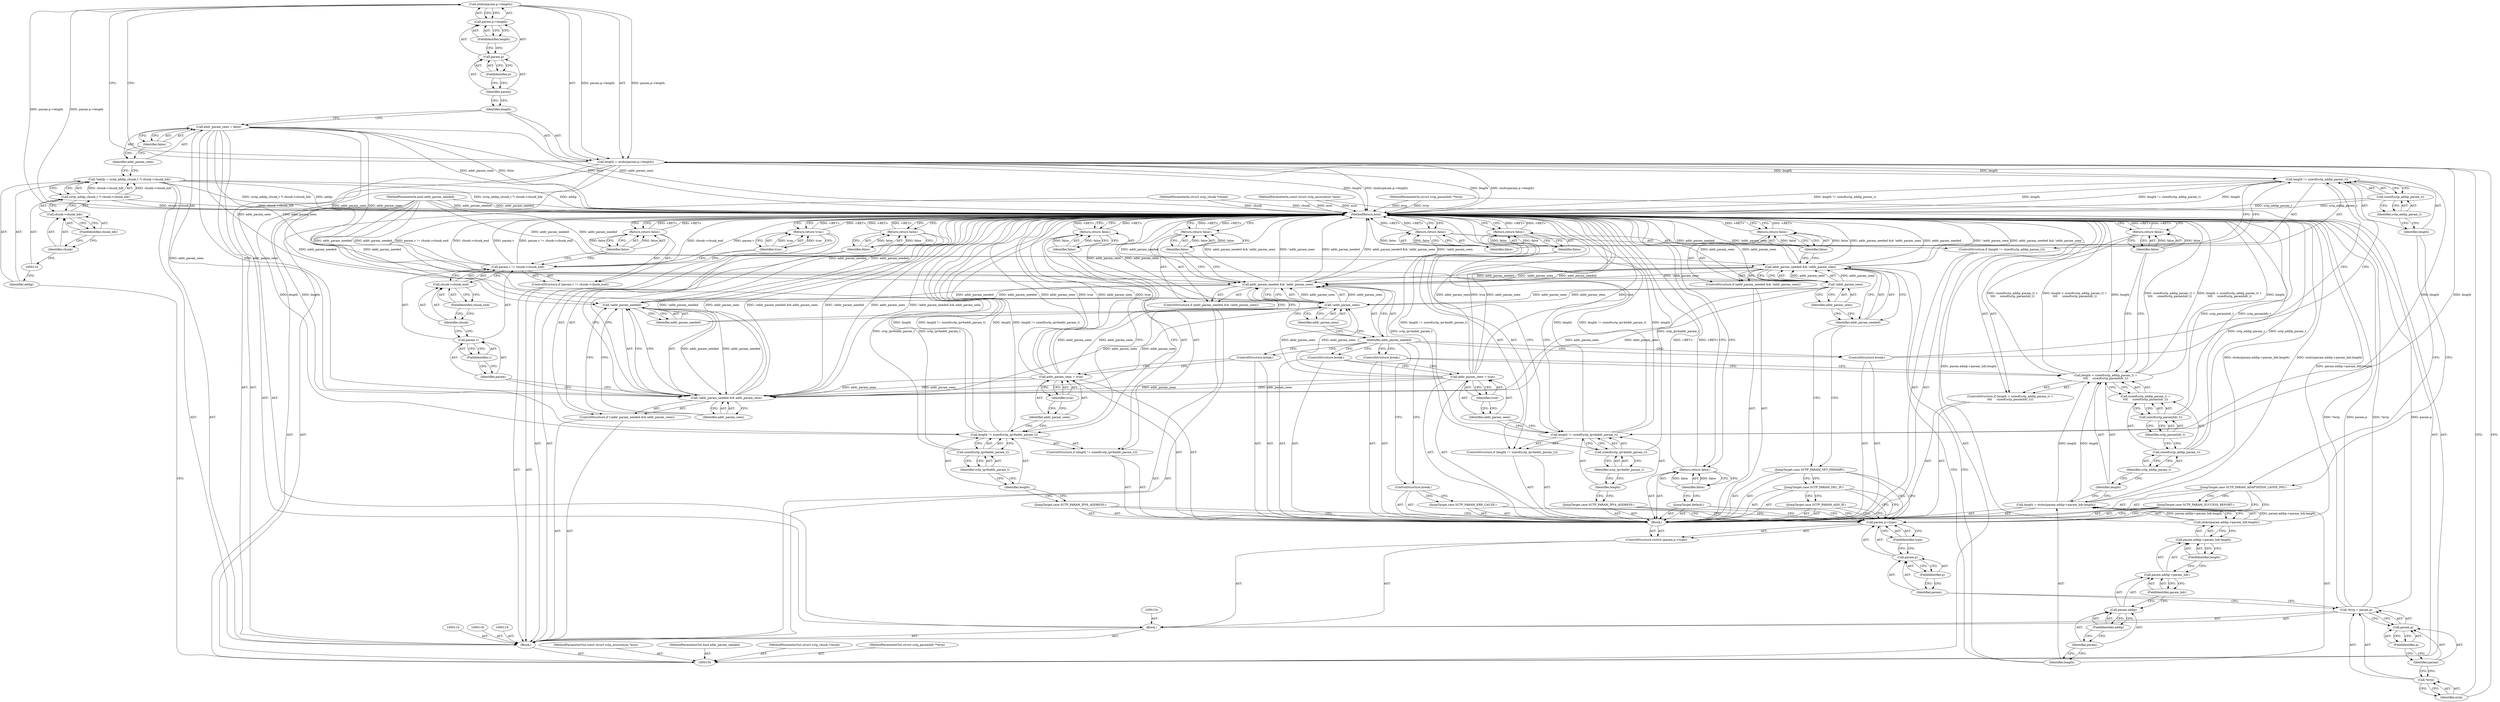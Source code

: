 digraph "0_linux_9de7922bc709eee2f609cd01d98aaedc4cf5ea74_0" {
"1000127" [label="(Call,ntohs(param.p->length))"];
"1000123" [label="(Block,)"];
"1000128" [label="(Call,param.p->length)"];
"1000129" [label="(Call,param.p)"];
"1000130" [label="(Identifier,param)"];
"1000131" [label="(FieldIdentifier,p)"];
"1000132" [label="(FieldIdentifier,length)"];
"1000125" [label="(Call,length = ntohs(param.p->length))"];
"1000126" [label="(Identifier,length)"];
"1000136" [label="(Call,param.p)"];
"1000137" [label="(Identifier,param)"];
"1000138" [label="(FieldIdentifier,p)"];
"1000133" [label="(Call,*errp = param.p)"];
"1000134" [label="(Call,*errp)"];
"1000135" [label="(Identifier,errp)"];
"1000140" [label="(Call,param.p->type)"];
"1000141" [label="(Call,param.p)"];
"1000142" [label="(Identifier,param)"];
"1000143" [label="(FieldIdentifier,p)"];
"1000144" [label="(FieldIdentifier,type)"];
"1000145" [label="(Block,)"];
"1000139" [label="(ControlStructure,switch (param.p->type))"];
"1000146" [label="(JumpTarget,case SCTP_PARAM_ERR_CAUSE:)"];
"1000147" [label="(ControlStructure,break;)"];
"1000148" [label="(JumpTarget,case SCTP_PARAM_IPV4_ADDRESS:)"];
"1000152" [label="(Call,sizeof(sctp_ipv4addr_param_t))"];
"1000153" [label="(Identifier,sctp_ipv4addr_param_t)"];
"1000149" [label="(ControlStructure,if (length != sizeof(sctp_ipv4addr_param_t)))"];
"1000150" [label="(Call,length != sizeof(sctp_ipv4addr_param_t))"];
"1000151" [label="(Identifier,length)"];
"1000155" [label="(Identifier,false)"];
"1000154" [label="(Return,return false;)"];
"1000158" [label="(Identifier,true)"];
"1000156" [label="(Call,addr_param_seen = true)"];
"1000157" [label="(Identifier,addr_param_seen)"];
"1000159" [label="(ControlStructure,break;)"];
"1000160" [label="(JumpTarget,case SCTP_PARAM_IPV6_ADDRESS:)"];
"1000164" [label="(Call,sizeof(sctp_ipv6addr_param_t))"];
"1000165" [label="(Identifier,sctp_ipv6addr_param_t)"];
"1000161" [label="(ControlStructure,if (length != sizeof(sctp_ipv6addr_param_t)))"];
"1000162" [label="(Call,length != sizeof(sctp_ipv6addr_param_t))"];
"1000163" [label="(Identifier,length)"];
"1000167" [label="(Identifier,false)"];
"1000166" [label="(Return,return false;)"];
"1000170" [label="(Identifier,true)"];
"1000168" [label="(Call,addr_param_seen = true)"];
"1000169" [label="(Identifier,addr_param_seen)"];
"1000171" [label="(ControlStructure,break;)"];
"1000172" [label="(JumpTarget,case SCTP_PARAM_ADD_IP:)"];
"1000173" [label="(JumpTarget,case SCTP_PARAM_DEL_IP:)"];
"1000242" [label="(MethodReturn,bool)"];
"1000105" [label="(MethodParameterIn,const struct sctp_association *asoc)"];
"1000309" [label="(MethodParameterOut,const struct sctp_association *asoc)"];
"1000174" [label="(JumpTarget,case SCTP_PARAM_SET_PRIMARY:)"];
"1000178" [label="(Call,!addr_param_seen)"];
"1000179" [label="(Identifier,addr_param_seen)"];
"1000175" [label="(ControlStructure,if (addr_param_needed && !addr_param_seen))"];
"1000176" [label="(Call,addr_param_needed && !addr_param_seen)"];
"1000177" [label="(Identifier,addr_param_needed)"];
"1000181" [label="(Identifier,false)"];
"1000180" [label="(Return,return false;)"];
"1000184" [label="(Call,ntohs(param.addip->param_hdr.length))"];
"1000185" [label="(Call,param.addip->param_hdr.length)"];
"1000186" [label="(Call,param.addip->param_hdr)"];
"1000187" [label="(Call,param.addip)"];
"1000188" [label="(Identifier,param)"];
"1000189" [label="(FieldIdentifier,addip)"];
"1000182" [label="(Call,length = ntohs(param.addip->param_hdr.length))"];
"1000183" [label="(Identifier,length)"];
"1000190" [label="(FieldIdentifier,param_hdr)"];
"1000191" [label="(FieldIdentifier,length)"];
"1000195" [label="(Call,sizeof(sctp_addip_param_t) +\n\t\t\t\t     sizeof(sctp_paramhdr_t))"];
"1000196" [label="(Call,sizeof(sctp_addip_param_t))"];
"1000197" [label="(Identifier,sctp_addip_param_t)"];
"1000192" [label="(ControlStructure,if (length < sizeof(sctp_addip_param_t) +\n\t\t\t\t     sizeof(sctp_paramhdr_t)))"];
"1000193" [label="(Call,length < sizeof(sctp_addip_param_t) +\n\t\t\t\t     sizeof(sctp_paramhdr_t))"];
"1000194" [label="(Identifier,length)"];
"1000199" [label="(Identifier,sctp_paramhdr_t)"];
"1000198" [label="(Call,sizeof(sctp_paramhdr_t))"];
"1000201" [label="(Identifier,false)"];
"1000200" [label="(Return,return false;)"];
"1000202" [label="(ControlStructure,break;)"];
"1000203" [label="(JumpTarget,case SCTP_PARAM_SUCCESS_REPORT:)"];
"1000107" [label="(MethodParameterIn,bool addr_param_needed)"];
"1000311" [label="(MethodParameterOut,bool addr_param_needed)"];
"1000106" [label="(MethodParameterIn,struct sctp_chunk *chunk)"];
"1000310" [label="(MethodParameterOut,struct sctp_chunk *chunk)"];
"1000204" [label="(JumpTarget,case SCTP_PARAM_ADAPTATION_LAYER_IND:)"];
"1000208" [label="(Call,sizeof(sctp_addip_param_t))"];
"1000209" [label="(Identifier,sctp_addip_param_t)"];
"1000205" [label="(ControlStructure,if (length != sizeof(sctp_addip_param_t)))"];
"1000206" [label="(Call,length != sizeof(sctp_addip_param_t))"];
"1000207" [label="(Identifier,length)"];
"1000211" [label="(Identifier,false)"];
"1000210" [label="(Return,return false;)"];
"1000212" [label="(ControlStructure,break;)"];
"1000213" [label="(JumpTarget,default:)"];
"1000215" [label="(Identifier,false)"];
"1000214" [label="(Return,return false;)"];
"1000108" [label="(MethodParameterIn,struct sctp_paramhdr **errp)"];
"1000312" [label="(MethodParameterOut,struct sctp_paramhdr **errp)"];
"1000216" [label="(ControlStructure,if (addr_param_needed && !addr_param_seen))"];
"1000219" [label="(Call,!addr_param_seen)"];
"1000220" [label="(Identifier,addr_param_seen)"];
"1000217" [label="(Call,addr_param_needed && !addr_param_seen)"];
"1000218" [label="(Identifier,addr_param_needed)"];
"1000221" [label="(Return,return false;)"];
"1000222" [label="(Identifier,false)"];
"1000223" [label="(ControlStructure,if (!addr_param_needed && addr_param_seen))"];
"1000227" [label="(Identifier,addr_param_seen)"];
"1000224" [label="(Call,!addr_param_needed && addr_param_seen)"];
"1000225" [label="(Call,!addr_param_needed)"];
"1000226" [label="(Identifier,addr_param_needed)"];
"1000228" [label="(Return,return false;)"];
"1000229" [label="(Identifier,false)"];
"1000230" [label="(ControlStructure,if (param.v != chunk->chunk_end))"];
"1000234" [label="(FieldIdentifier,v)"];
"1000235" [label="(Call,chunk->chunk_end)"];
"1000236" [label="(Identifier,chunk)"];
"1000237" [label="(FieldIdentifier,chunk_end)"];
"1000231" [label="(Call,param.v != chunk->chunk_end)"];
"1000232" [label="(Call,param.v)"];
"1000233" [label="(Identifier,param)"];
"1000238" [label="(Return,return false;)"];
"1000239" [label="(Identifier,false)"];
"1000240" [label="(Return,return true;)"];
"1000241" [label="(Identifier,true)"];
"1000109" [label="(Block,)"];
"1000111" [label="(Call,*addip = (sctp_addip_chunk_t *) chunk->chunk_hdr)"];
"1000112" [label="(Identifier,addip)"];
"1000113" [label="(Call,(sctp_addip_chunk_t *) chunk->chunk_hdr)"];
"1000115" [label="(Call,chunk->chunk_hdr)"];
"1000116" [label="(Identifier,chunk)"];
"1000117" [label="(FieldIdentifier,chunk_hdr)"];
"1000122" [label="(Identifier,false)"];
"1000120" [label="(Call,addr_param_seen = false)"];
"1000121" [label="(Identifier,addr_param_seen)"];
"1000127" -> "1000125"  [label="AST: "];
"1000127" -> "1000128"  [label="CFG: "];
"1000128" -> "1000127"  [label="AST: "];
"1000125" -> "1000127"  [label="CFG: "];
"1000127" -> "1000242"  [label="DDG: param.p->length"];
"1000127" -> "1000125"  [label="DDG: param.p->length"];
"1000123" -> "1000109"  [label="AST: "];
"1000124" -> "1000123"  [label="AST: "];
"1000125" -> "1000123"  [label="AST: "];
"1000133" -> "1000123"  [label="AST: "];
"1000139" -> "1000123"  [label="AST: "];
"1000128" -> "1000127"  [label="AST: "];
"1000128" -> "1000132"  [label="CFG: "];
"1000129" -> "1000128"  [label="AST: "];
"1000132" -> "1000128"  [label="AST: "];
"1000127" -> "1000128"  [label="CFG: "];
"1000129" -> "1000128"  [label="AST: "];
"1000129" -> "1000131"  [label="CFG: "];
"1000130" -> "1000129"  [label="AST: "];
"1000131" -> "1000129"  [label="AST: "];
"1000132" -> "1000129"  [label="CFG: "];
"1000130" -> "1000129"  [label="AST: "];
"1000130" -> "1000126"  [label="CFG: "];
"1000131" -> "1000130"  [label="CFG: "];
"1000131" -> "1000129"  [label="AST: "];
"1000131" -> "1000130"  [label="CFG: "];
"1000129" -> "1000131"  [label="CFG: "];
"1000132" -> "1000128"  [label="AST: "];
"1000132" -> "1000129"  [label="CFG: "];
"1000128" -> "1000132"  [label="CFG: "];
"1000125" -> "1000123"  [label="AST: "];
"1000125" -> "1000127"  [label="CFG: "];
"1000126" -> "1000125"  [label="AST: "];
"1000127" -> "1000125"  [label="AST: "];
"1000135" -> "1000125"  [label="CFG: "];
"1000125" -> "1000242"  [label="DDG: length"];
"1000125" -> "1000242"  [label="DDG: ntohs(param.p->length)"];
"1000127" -> "1000125"  [label="DDG: param.p->length"];
"1000125" -> "1000150"  [label="DDG: length"];
"1000125" -> "1000162"  [label="DDG: length"];
"1000125" -> "1000206"  [label="DDG: length"];
"1000126" -> "1000125"  [label="AST: "];
"1000126" -> "1000120"  [label="CFG: "];
"1000130" -> "1000126"  [label="CFG: "];
"1000136" -> "1000133"  [label="AST: "];
"1000136" -> "1000138"  [label="CFG: "];
"1000137" -> "1000136"  [label="AST: "];
"1000138" -> "1000136"  [label="AST: "];
"1000133" -> "1000136"  [label="CFG: "];
"1000137" -> "1000136"  [label="AST: "];
"1000137" -> "1000134"  [label="CFG: "];
"1000138" -> "1000137"  [label="CFG: "];
"1000138" -> "1000136"  [label="AST: "];
"1000138" -> "1000137"  [label="CFG: "];
"1000136" -> "1000138"  [label="CFG: "];
"1000133" -> "1000123"  [label="AST: "];
"1000133" -> "1000136"  [label="CFG: "];
"1000134" -> "1000133"  [label="AST: "];
"1000136" -> "1000133"  [label="AST: "];
"1000142" -> "1000133"  [label="CFG: "];
"1000133" -> "1000242"  [label="DDG: *errp"];
"1000133" -> "1000242"  [label="DDG: param.p"];
"1000134" -> "1000133"  [label="AST: "];
"1000134" -> "1000135"  [label="CFG: "];
"1000135" -> "1000134"  [label="AST: "];
"1000137" -> "1000134"  [label="CFG: "];
"1000135" -> "1000134"  [label="AST: "];
"1000135" -> "1000125"  [label="CFG: "];
"1000134" -> "1000135"  [label="CFG: "];
"1000140" -> "1000139"  [label="AST: "];
"1000140" -> "1000144"  [label="CFG: "];
"1000141" -> "1000140"  [label="AST: "];
"1000144" -> "1000140"  [label="AST: "];
"1000146" -> "1000140"  [label="CFG: "];
"1000148" -> "1000140"  [label="CFG: "];
"1000160" -> "1000140"  [label="CFG: "];
"1000172" -> "1000140"  [label="CFG: "];
"1000173" -> "1000140"  [label="CFG: "];
"1000174" -> "1000140"  [label="CFG: "];
"1000203" -> "1000140"  [label="CFG: "];
"1000204" -> "1000140"  [label="CFG: "];
"1000213" -> "1000140"  [label="CFG: "];
"1000141" -> "1000140"  [label="AST: "];
"1000141" -> "1000143"  [label="CFG: "];
"1000142" -> "1000141"  [label="AST: "];
"1000143" -> "1000141"  [label="AST: "];
"1000144" -> "1000141"  [label="CFG: "];
"1000142" -> "1000141"  [label="AST: "];
"1000142" -> "1000133"  [label="CFG: "];
"1000143" -> "1000142"  [label="CFG: "];
"1000143" -> "1000141"  [label="AST: "];
"1000143" -> "1000142"  [label="CFG: "];
"1000141" -> "1000143"  [label="CFG: "];
"1000144" -> "1000140"  [label="AST: "];
"1000144" -> "1000141"  [label="CFG: "];
"1000140" -> "1000144"  [label="CFG: "];
"1000145" -> "1000139"  [label="AST: "];
"1000146" -> "1000145"  [label="AST: "];
"1000147" -> "1000145"  [label="AST: "];
"1000148" -> "1000145"  [label="AST: "];
"1000149" -> "1000145"  [label="AST: "];
"1000156" -> "1000145"  [label="AST: "];
"1000159" -> "1000145"  [label="AST: "];
"1000160" -> "1000145"  [label="AST: "];
"1000161" -> "1000145"  [label="AST: "];
"1000168" -> "1000145"  [label="AST: "];
"1000171" -> "1000145"  [label="AST: "];
"1000172" -> "1000145"  [label="AST: "];
"1000173" -> "1000145"  [label="AST: "];
"1000174" -> "1000145"  [label="AST: "];
"1000175" -> "1000145"  [label="AST: "];
"1000182" -> "1000145"  [label="AST: "];
"1000192" -> "1000145"  [label="AST: "];
"1000202" -> "1000145"  [label="AST: "];
"1000203" -> "1000145"  [label="AST: "];
"1000204" -> "1000145"  [label="AST: "];
"1000205" -> "1000145"  [label="AST: "];
"1000212" -> "1000145"  [label="AST: "];
"1000213" -> "1000145"  [label="AST: "];
"1000214" -> "1000145"  [label="AST: "];
"1000139" -> "1000123"  [label="AST: "];
"1000140" -> "1000139"  [label="AST: "];
"1000145" -> "1000139"  [label="AST: "];
"1000146" -> "1000145"  [label="AST: "];
"1000146" -> "1000140"  [label="CFG: "];
"1000147" -> "1000146"  [label="CFG: "];
"1000147" -> "1000145"  [label="AST: "];
"1000147" -> "1000146"  [label="CFG: "];
"1000218" -> "1000147"  [label="CFG: "];
"1000148" -> "1000145"  [label="AST: "];
"1000148" -> "1000140"  [label="CFG: "];
"1000151" -> "1000148"  [label="CFG: "];
"1000152" -> "1000150"  [label="AST: "];
"1000152" -> "1000153"  [label="CFG: "];
"1000153" -> "1000152"  [label="AST: "];
"1000150" -> "1000152"  [label="CFG: "];
"1000152" -> "1000242"  [label="DDG: sctp_ipv4addr_param_t"];
"1000153" -> "1000152"  [label="AST: "];
"1000153" -> "1000151"  [label="CFG: "];
"1000152" -> "1000153"  [label="CFG: "];
"1000149" -> "1000145"  [label="AST: "];
"1000150" -> "1000149"  [label="AST: "];
"1000154" -> "1000149"  [label="AST: "];
"1000150" -> "1000149"  [label="AST: "];
"1000150" -> "1000152"  [label="CFG: "];
"1000151" -> "1000150"  [label="AST: "];
"1000152" -> "1000150"  [label="AST: "];
"1000155" -> "1000150"  [label="CFG: "];
"1000157" -> "1000150"  [label="CFG: "];
"1000150" -> "1000242"  [label="DDG: length"];
"1000150" -> "1000242"  [label="DDG: length != sizeof(sctp_ipv4addr_param_t)"];
"1000125" -> "1000150"  [label="DDG: length"];
"1000151" -> "1000150"  [label="AST: "];
"1000151" -> "1000148"  [label="CFG: "];
"1000153" -> "1000151"  [label="CFG: "];
"1000155" -> "1000154"  [label="AST: "];
"1000155" -> "1000150"  [label="CFG: "];
"1000154" -> "1000155"  [label="CFG: "];
"1000155" -> "1000154"  [label="DDG: false"];
"1000154" -> "1000149"  [label="AST: "];
"1000154" -> "1000155"  [label="CFG: "];
"1000155" -> "1000154"  [label="AST: "];
"1000242" -> "1000154"  [label="CFG: "];
"1000154" -> "1000242"  [label="DDG: <RET>"];
"1000155" -> "1000154"  [label="DDG: false"];
"1000158" -> "1000156"  [label="AST: "];
"1000158" -> "1000157"  [label="CFG: "];
"1000156" -> "1000158"  [label="CFG: "];
"1000156" -> "1000145"  [label="AST: "];
"1000156" -> "1000158"  [label="CFG: "];
"1000157" -> "1000156"  [label="AST: "];
"1000158" -> "1000156"  [label="AST: "];
"1000159" -> "1000156"  [label="CFG: "];
"1000156" -> "1000242"  [label="DDG: addr_param_seen"];
"1000156" -> "1000242"  [label="DDG: true"];
"1000156" -> "1000219"  [label="DDG: addr_param_seen"];
"1000156" -> "1000224"  [label="DDG: addr_param_seen"];
"1000157" -> "1000156"  [label="AST: "];
"1000157" -> "1000150"  [label="CFG: "];
"1000158" -> "1000157"  [label="CFG: "];
"1000159" -> "1000145"  [label="AST: "];
"1000159" -> "1000156"  [label="CFG: "];
"1000218" -> "1000159"  [label="CFG: "];
"1000160" -> "1000145"  [label="AST: "];
"1000160" -> "1000140"  [label="CFG: "];
"1000163" -> "1000160"  [label="CFG: "];
"1000164" -> "1000162"  [label="AST: "];
"1000164" -> "1000165"  [label="CFG: "];
"1000165" -> "1000164"  [label="AST: "];
"1000162" -> "1000164"  [label="CFG: "];
"1000164" -> "1000242"  [label="DDG: sctp_ipv6addr_param_t"];
"1000165" -> "1000164"  [label="AST: "];
"1000165" -> "1000163"  [label="CFG: "];
"1000164" -> "1000165"  [label="CFG: "];
"1000161" -> "1000145"  [label="AST: "];
"1000162" -> "1000161"  [label="AST: "];
"1000166" -> "1000161"  [label="AST: "];
"1000162" -> "1000161"  [label="AST: "];
"1000162" -> "1000164"  [label="CFG: "];
"1000163" -> "1000162"  [label="AST: "];
"1000164" -> "1000162"  [label="AST: "];
"1000167" -> "1000162"  [label="CFG: "];
"1000169" -> "1000162"  [label="CFG: "];
"1000162" -> "1000242"  [label="DDG: length"];
"1000162" -> "1000242"  [label="DDG: length != sizeof(sctp_ipv6addr_param_t)"];
"1000125" -> "1000162"  [label="DDG: length"];
"1000163" -> "1000162"  [label="AST: "];
"1000163" -> "1000160"  [label="CFG: "];
"1000165" -> "1000163"  [label="CFG: "];
"1000167" -> "1000166"  [label="AST: "];
"1000167" -> "1000162"  [label="CFG: "];
"1000166" -> "1000167"  [label="CFG: "];
"1000167" -> "1000166"  [label="DDG: false"];
"1000166" -> "1000161"  [label="AST: "];
"1000166" -> "1000167"  [label="CFG: "];
"1000167" -> "1000166"  [label="AST: "];
"1000242" -> "1000166"  [label="CFG: "];
"1000166" -> "1000242"  [label="DDG: <RET>"];
"1000167" -> "1000166"  [label="DDG: false"];
"1000170" -> "1000168"  [label="AST: "];
"1000170" -> "1000169"  [label="CFG: "];
"1000168" -> "1000170"  [label="CFG: "];
"1000168" -> "1000145"  [label="AST: "];
"1000168" -> "1000170"  [label="CFG: "];
"1000169" -> "1000168"  [label="AST: "];
"1000170" -> "1000168"  [label="AST: "];
"1000171" -> "1000168"  [label="CFG: "];
"1000168" -> "1000242"  [label="DDG: addr_param_seen"];
"1000168" -> "1000242"  [label="DDG: true"];
"1000168" -> "1000219"  [label="DDG: addr_param_seen"];
"1000168" -> "1000224"  [label="DDG: addr_param_seen"];
"1000169" -> "1000168"  [label="AST: "];
"1000169" -> "1000162"  [label="CFG: "];
"1000170" -> "1000169"  [label="CFG: "];
"1000171" -> "1000145"  [label="AST: "];
"1000171" -> "1000168"  [label="CFG: "];
"1000218" -> "1000171"  [label="CFG: "];
"1000172" -> "1000145"  [label="AST: "];
"1000172" -> "1000140"  [label="CFG: "];
"1000173" -> "1000172"  [label="CFG: "];
"1000173" -> "1000145"  [label="AST: "];
"1000173" -> "1000140"  [label="CFG: "];
"1000173" -> "1000172"  [label="CFG: "];
"1000174" -> "1000173"  [label="CFG: "];
"1000242" -> "1000104"  [label="AST: "];
"1000242" -> "1000154"  [label="CFG: "];
"1000242" -> "1000166"  [label="CFG: "];
"1000242" -> "1000180"  [label="CFG: "];
"1000242" -> "1000200"  [label="CFG: "];
"1000242" -> "1000210"  [label="CFG: "];
"1000242" -> "1000214"  [label="CFG: "];
"1000242" -> "1000221"  [label="CFG: "];
"1000242" -> "1000228"  [label="CFG: "];
"1000242" -> "1000238"  [label="CFG: "];
"1000242" -> "1000240"  [label="CFG: "];
"1000228" -> "1000242"  [label="DDG: <RET>"];
"1000238" -> "1000242"  [label="DDG: <RET>"];
"1000214" -> "1000242"  [label="DDG: <RET>"];
"1000166" -> "1000242"  [label="DDG: <RET>"];
"1000200" -> "1000242"  [label="DDG: <RET>"];
"1000240" -> "1000242"  [label="DDG: <RET>"];
"1000221" -> "1000242"  [label="DDG: <RET>"];
"1000210" -> "1000242"  [label="DDG: <RET>"];
"1000224" -> "1000242"  [label="DDG: !addr_param_needed"];
"1000224" -> "1000242"  [label="DDG: addr_param_seen"];
"1000224" -> "1000242"  [label="DDG: !addr_param_needed && addr_param_seen"];
"1000184" -> "1000242"  [label="DDG: param.addip->param_hdr.length"];
"1000156" -> "1000242"  [label="DDG: addr_param_seen"];
"1000156" -> "1000242"  [label="DDG: true"];
"1000178" -> "1000242"  [label="DDG: addr_param_seen"];
"1000217" -> "1000242"  [label="DDG: addr_param_needed && !addr_param_seen"];
"1000217" -> "1000242"  [label="DDG: !addr_param_seen"];
"1000217" -> "1000242"  [label="DDG: addr_param_needed"];
"1000206" -> "1000242"  [label="DDG: length != sizeof(sctp_addip_param_t)"];
"1000206" -> "1000242"  [label="DDG: length"];
"1000231" -> "1000242"  [label="DDG: param.v != chunk->chunk_end"];
"1000231" -> "1000242"  [label="DDG: chunk->chunk_end"];
"1000231" -> "1000242"  [label="DDG: param.v"];
"1000106" -> "1000242"  [label="DDG: chunk"];
"1000176" -> "1000242"  [label="DDG: !addr_param_seen"];
"1000176" -> "1000242"  [label="DDG: addr_param_needed && !addr_param_seen"];
"1000176" -> "1000242"  [label="DDG: addr_param_needed"];
"1000125" -> "1000242"  [label="DDG: length"];
"1000125" -> "1000242"  [label="DDG: ntohs(param.p->length)"];
"1000193" -> "1000242"  [label="DDG: length"];
"1000193" -> "1000242"  [label="DDG: sizeof(sctp_addip_param_t) +\n\t\t\t\t     sizeof(sctp_paramhdr_t)"];
"1000193" -> "1000242"  [label="DDG: length < sizeof(sctp_addip_param_t) +\n\t\t\t\t     sizeof(sctp_paramhdr_t)"];
"1000108" -> "1000242"  [label="DDG: errp"];
"1000208" -> "1000242"  [label="DDG: sctp_addip_param_t"];
"1000107" -> "1000242"  [label="DDG: addr_param_needed"];
"1000150" -> "1000242"  [label="DDG: length"];
"1000150" -> "1000242"  [label="DDG: length != sizeof(sctp_ipv4addr_param_t)"];
"1000168" -> "1000242"  [label="DDG: addr_param_seen"];
"1000168" -> "1000242"  [label="DDG: true"];
"1000105" -> "1000242"  [label="DDG: asoc"];
"1000225" -> "1000242"  [label="DDG: addr_param_needed"];
"1000182" -> "1000242"  [label="DDG: ntohs(param.addip->param_hdr.length)"];
"1000133" -> "1000242"  [label="DDG: *errp"];
"1000133" -> "1000242"  [label="DDG: param.p"];
"1000113" -> "1000242"  [label="DDG: chunk->chunk_hdr"];
"1000120" -> "1000242"  [label="DDG: addr_param_seen"];
"1000120" -> "1000242"  [label="DDG: false"];
"1000152" -> "1000242"  [label="DDG: sctp_ipv4addr_param_t"];
"1000111" -> "1000242"  [label="DDG: addip"];
"1000111" -> "1000242"  [label="DDG: (sctp_addip_chunk_t *) chunk->chunk_hdr"];
"1000196" -> "1000242"  [label="DDG: sctp_addip_param_t"];
"1000198" -> "1000242"  [label="DDG: sctp_paramhdr_t"];
"1000219" -> "1000242"  [label="DDG: addr_param_seen"];
"1000127" -> "1000242"  [label="DDG: param.p->length"];
"1000162" -> "1000242"  [label="DDG: length"];
"1000162" -> "1000242"  [label="DDG: length != sizeof(sctp_ipv6addr_param_t)"];
"1000164" -> "1000242"  [label="DDG: sctp_ipv6addr_param_t"];
"1000180" -> "1000242"  [label="DDG: <RET>"];
"1000154" -> "1000242"  [label="DDG: <RET>"];
"1000105" -> "1000104"  [label="AST: "];
"1000105" -> "1000242"  [label="DDG: asoc"];
"1000309" -> "1000104"  [label="AST: "];
"1000174" -> "1000145"  [label="AST: "];
"1000174" -> "1000140"  [label="CFG: "];
"1000174" -> "1000173"  [label="CFG: "];
"1000177" -> "1000174"  [label="CFG: "];
"1000178" -> "1000176"  [label="AST: "];
"1000178" -> "1000179"  [label="CFG: "];
"1000179" -> "1000178"  [label="AST: "];
"1000176" -> "1000178"  [label="CFG: "];
"1000178" -> "1000242"  [label="DDG: addr_param_seen"];
"1000178" -> "1000176"  [label="DDG: addr_param_seen"];
"1000120" -> "1000178"  [label="DDG: addr_param_seen"];
"1000178" -> "1000219"  [label="DDG: addr_param_seen"];
"1000178" -> "1000224"  [label="DDG: addr_param_seen"];
"1000179" -> "1000178"  [label="AST: "];
"1000179" -> "1000177"  [label="CFG: "];
"1000178" -> "1000179"  [label="CFG: "];
"1000175" -> "1000145"  [label="AST: "];
"1000176" -> "1000175"  [label="AST: "];
"1000180" -> "1000175"  [label="AST: "];
"1000176" -> "1000175"  [label="AST: "];
"1000176" -> "1000177"  [label="CFG: "];
"1000176" -> "1000178"  [label="CFG: "];
"1000177" -> "1000176"  [label="AST: "];
"1000178" -> "1000176"  [label="AST: "];
"1000181" -> "1000176"  [label="CFG: "];
"1000183" -> "1000176"  [label="CFG: "];
"1000176" -> "1000242"  [label="DDG: !addr_param_seen"];
"1000176" -> "1000242"  [label="DDG: addr_param_needed && !addr_param_seen"];
"1000176" -> "1000242"  [label="DDG: addr_param_needed"];
"1000107" -> "1000176"  [label="DDG: addr_param_needed"];
"1000178" -> "1000176"  [label="DDG: addr_param_seen"];
"1000176" -> "1000217"  [label="DDG: addr_param_needed"];
"1000176" -> "1000217"  [label="DDG: !addr_param_seen"];
"1000177" -> "1000176"  [label="AST: "];
"1000177" -> "1000174"  [label="CFG: "];
"1000179" -> "1000177"  [label="CFG: "];
"1000176" -> "1000177"  [label="CFG: "];
"1000181" -> "1000180"  [label="AST: "];
"1000181" -> "1000176"  [label="CFG: "];
"1000180" -> "1000181"  [label="CFG: "];
"1000181" -> "1000180"  [label="DDG: false"];
"1000180" -> "1000175"  [label="AST: "];
"1000180" -> "1000181"  [label="CFG: "];
"1000181" -> "1000180"  [label="AST: "];
"1000242" -> "1000180"  [label="CFG: "];
"1000180" -> "1000242"  [label="DDG: <RET>"];
"1000181" -> "1000180"  [label="DDG: false"];
"1000184" -> "1000182"  [label="AST: "];
"1000184" -> "1000185"  [label="CFG: "];
"1000185" -> "1000184"  [label="AST: "];
"1000182" -> "1000184"  [label="CFG: "];
"1000184" -> "1000242"  [label="DDG: param.addip->param_hdr.length"];
"1000184" -> "1000182"  [label="DDG: param.addip->param_hdr.length"];
"1000185" -> "1000184"  [label="AST: "];
"1000185" -> "1000191"  [label="CFG: "];
"1000186" -> "1000185"  [label="AST: "];
"1000191" -> "1000185"  [label="AST: "];
"1000184" -> "1000185"  [label="CFG: "];
"1000186" -> "1000185"  [label="AST: "];
"1000186" -> "1000190"  [label="CFG: "];
"1000187" -> "1000186"  [label="AST: "];
"1000190" -> "1000186"  [label="AST: "];
"1000191" -> "1000186"  [label="CFG: "];
"1000187" -> "1000186"  [label="AST: "];
"1000187" -> "1000189"  [label="CFG: "];
"1000188" -> "1000187"  [label="AST: "];
"1000189" -> "1000187"  [label="AST: "];
"1000190" -> "1000187"  [label="CFG: "];
"1000188" -> "1000187"  [label="AST: "];
"1000188" -> "1000183"  [label="CFG: "];
"1000189" -> "1000188"  [label="CFG: "];
"1000189" -> "1000187"  [label="AST: "];
"1000189" -> "1000188"  [label="CFG: "];
"1000187" -> "1000189"  [label="CFG: "];
"1000182" -> "1000145"  [label="AST: "];
"1000182" -> "1000184"  [label="CFG: "];
"1000183" -> "1000182"  [label="AST: "];
"1000184" -> "1000182"  [label="AST: "];
"1000194" -> "1000182"  [label="CFG: "];
"1000182" -> "1000242"  [label="DDG: ntohs(param.addip->param_hdr.length)"];
"1000184" -> "1000182"  [label="DDG: param.addip->param_hdr.length"];
"1000182" -> "1000193"  [label="DDG: length"];
"1000183" -> "1000182"  [label="AST: "];
"1000183" -> "1000176"  [label="CFG: "];
"1000188" -> "1000183"  [label="CFG: "];
"1000190" -> "1000186"  [label="AST: "];
"1000190" -> "1000187"  [label="CFG: "];
"1000186" -> "1000190"  [label="CFG: "];
"1000191" -> "1000185"  [label="AST: "];
"1000191" -> "1000186"  [label="CFG: "];
"1000185" -> "1000191"  [label="CFG: "];
"1000195" -> "1000193"  [label="AST: "];
"1000195" -> "1000198"  [label="CFG: "];
"1000196" -> "1000195"  [label="AST: "];
"1000198" -> "1000195"  [label="AST: "];
"1000193" -> "1000195"  [label="CFG: "];
"1000196" -> "1000195"  [label="AST: "];
"1000196" -> "1000197"  [label="CFG: "];
"1000197" -> "1000196"  [label="AST: "];
"1000199" -> "1000196"  [label="CFG: "];
"1000196" -> "1000242"  [label="DDG: sctp_addip_param_t"];
"1000197" -> "1000196"  [label="AST: "];
"1000197" -> "1000194"  [label="CFG: "];
"1000196" -> "1000197"  [label="CFG: "];
"1000192" -> "1000145"  [label="AST: "];
"1000193" -> "1000192"  [label="AST: "];
"1000200" -> "1000192"  [label="AST: "];
"1000193" -> "1000192"  [label="AST: "];
"1000193" -> "1000195"  [label="CFG: "];
"1000194" -> "1000193"  [label="AST: "];
"1000195" -> "1000193"  [label="AST: "];
"1000201" -> "1000193"  [label="CFG: "];
"1000202" -> "1000193"  [label="CFG: "];
"1000193" -> "1000242"  [label="DDG: length"];
"1000193" -> "1000242"  [label="DDG: sizeof(sctp_addip_param_t) +\n\t\t\t\t     sizeof(sctp_paramhdr_t)"];
"1000193" -> "1000242"  [label="DDG: length < sizeof(sctp_addip_param_t) +\n\t\t\t\t     sizeof(sctp_paramhdr_t)"];
"1000182" -> "1000193"  [label="DDG: length"];
"1000194" -> "1000193"  [label="AST: "];
"1000194" -> "1000182"  [label="CFG: "];
"1000197" -> "1000194"  [label="CFG: "];
"1000199" -> "1000198"  [label="AST: "];
"1000199" -> "1000196"  [label="CFG: "];
"1000198" -> "1000199"  [label="CFG: "];
"1000198" -> "1000195"  [label="AST: "];
"1000198" -> "1000199"  [label="CFG: "];
"1000199" -> "1000198"  [label="AST: "];
"1000195" -> "1000198"  [label="CFG: "];
"1000198" -> "1000242"  [label="DDG: sctp_paramhdr_t"];
"1000201" -> "1000200"  [label="AST: "];
"1000201" -> "1000193"  [label="CFG: "];
"1000200" -> "1000201"  [label="CFG: "];
"1000201" -> "1000200"  [label="DDG: false"];
"1000200" -> "1000192"  [label="AST: "];
"1000200" -> "1000201"  [label="CFG: "];
"1000201" -> "1000200"  [label="AST: "];
"1000242" -> "1000200"  [label="CFG: "];
"1000200" -> "1000242"  [label="DDG: <RET>"];
"1000201" -> "1000200"  [label="DDG: false"];
"1000202" -> "1000145"  [label="AST: "];
"1000202" -> "1000193"  [label="CFG: "];
"1000218" -> "1000202"  [label="CFG: "];
"1000203" -> "1000145"  [label="AST: "];
"1000203" -> "1000140"  [label="CFG: "];
"1000204" -> "1000203"  [label="CFG: "];
"1000107" -> "1000104"  [label="AST: "];
"1000107" -> "1000242"  [label="DDG: addr_param_needed"];
"1000107" -> "1000176"  [label="DDG: addr_param_needed"];
"1000107" -> "1000217"  [label="DDG: addr_param_needed"];
"1000107" -> "1000225"  [label="DDG: addr_param_needed"];
"1000311" -> "1000104"  [label="AST: "];
"1000106" -> "1000104"  [label="AST: "];
"1000106" -> "1000242"  [label="DDG: chunk"];
"1000310" -> "1000104"  [label="AST: "];
"1000204" -> "1000145"  [label="AST: "];
"1000204" -> "1000140"  [label="CFG: "];
"1000204" -> "1000203"  [label="CFG: "];
"1000207" -> "1000204"  [label="CFG: "];
"1000208" -> "1000206"  [label="AST: "];
"1000208" -> "1000209"  [label="CFG: "];
"1000209" -> "1000208"  [label="AST: "];
"1000206" -> "1000208"  [label="CFG: "];
"1000208" -> "1000242"  [label="DDG: sctp_addip_param_t"];
"1000209" -> "1000208"  [label="AST: "];
"1000209" -> "1000207"  [label="CFG: "];
"1000208" -> "1000209"  [label="CFG: "];
"1000205" -> "1000145"  [label="AST: "];
"1000206" -> "1000205"  [label="AST: "];
"1000210" -> "1000205"  [label="AST: "];
"1000206" -> "1000205"  [label="AST: "];
"1000206" -> "1000208"  [label="CFG: "];
"1000207" -> "1000206"  [label="AST: "];
"1000208" -> "1000206"  [label="AST: "];
"1000211" -> "1000206"  [label="CFG: "];
"1000212" -> "1000206"  [label="CFG: "];
"1000206" -> "1000242"  [label="DDG: length != sizeof(sctp_addip_param_t)"];
"1000206" -> "1000242"  [label="DDG: length"];
"1000125" -> "1000206"  [label="DDG: length"];
"1000207" -> "1000206"  [label="AST: "];
"1000207" -> "1000204"  [label="CFG: "];
"1000209" -> "1000207"  [label="CFG: "];
"1000211" -> "1000210"  [label="AST: "];
"1000211" -> "1000206"  [label="CFG: "];
"1000210" -> "1000211"  [label="CFG: "];
"1000211" -> "1000210"  [label="DDG: false"];
"1000210" -> "1000205"  [label="AST: "];
"1000210" -> "1000211"  [label="CFG: "];
"1000211" -> "1000210"  [label="AST: "];
"1000242" -> "1000210"  [label="CFG: "];
"1000210" -> "1000242"  [label="DDG: <RET>"];
"1000211" -> "1000210"  [label="DDG: false"];
"1000212" -> "1000145"  [label="AST: "];
"1000212" -> "1000206"  [label="CFG: "];
"1000218" -> "1000212"  [label="CFG: "];
"1000213" -> "1000145"  [label="AST: "];
"1000213" -> "1000140"  [label="CFG: "];
"1000215" -> "1000213"  [label="CFG: "];
"1000215" -> "1000214"  [label="AST: "];
"1000215" -> "1000213"  [label="CFG: "];
"1000214" -> "1000215"  [label="CFG: "];
"1000215" -> "1000214"  [label="DDG: false"];
"1000214" -> "1000145"  [label="AST: "];
"1000214" -> "1000215"  [label="CFG: "];
"1000215" -> "1000214"  [label="AST: "];
"1000242" -> "1000214"  [label="CFG: "];
"1000214" -> "1000242"  [label="DDG: <RET>"];
"1000215" -> "1000214"  [label="DDG: false"];
"1000108" -> "1000104"  [label="AST: "];
"1000108" -> "1000242"  [label="DDG: errp"];
"1000312" -> "1000104"  [label="AST: "];
"1000216" -> "1000109"  [label="AST: "];
"1000217" -> "1000216"  [label="AST: "];
"1000221" -> "1000216"  [label="AST: "];
"1000219" -> "1000217"  [label="AST: "];
"1000219" -> "1000220"  [label="CFG: "];
"1000220" -> "1000219"  [label="AST: "];
"1000217" -> "1000219"  [label="CFG: "];
"1000219" -> "1000242"  [label="DDG: addr_param_seen"];
"1000219" -> "1000217"  [label="DDG: addr_param_seen"];
"1000168" -> "1000219"  [label="DDG: addr_param_seen"];
"1000156" -> "1000219"  [label="DDG: addr_param_seen"];
"1000178" -> "1000219"  [label="DDG: addr_param_seen"];
"1000120" -> "1000219"  [label="DDG: addr_param_seen"];
"1000219" -> "1000224"  [label="DDG: addr_param_seen"];
"1000220" -> "1000219"  [label="AST: "];
"1000220" -> "1000218"  [label="CFG: "];
"1000219" -> "1000220"  [label="CFG: "];
"1000217" -> "1000216"  [label="AST: "];
"1000217" -> "1000218"  [label="CFG: "];
"1000217" -> "1000219"  [label="CFG: "];
"1000218" -> "1000217"  [label="AST: "];
"1000219" -> "1000217"  [label="AST: "];
"1000222" -> "1000217"  [label="CFG: "];
"1000226" -> "1000217"  [label="CFG: "];
"1000217" -> "1000242"  [label="DDG: addr_param_needed && !addr_param_seen"];
"1000217" -> "1000242"  [label="DDG: !addr_param_seen"];
"1000217" -> "1000242"  [label="DDG: addr_param_needed"];
"1000176" -> "1000217"  [label="DDG: addr_param_needed"];
"1000176" -> "1000217"  [label="DDG: !addr_param_seen"];
"1000107" -> "1000217"  [label="DDG: addr_param_needed"];
"1000219" -> "1000217"  [label="DDG: addr_param_seen"];
"1000217" -> "1000225"  [label="DDG: addr_param_needed"];
"1000218" -> "1000217"  [label="AST: "];
"1000218" -> "1000147"  [label="CFG: "];
"1000218" -> "1000159"  [label="CFG: "];
"1000218" -> "1000171"  [label="CFG: "];
"1000218" -> "1000202"  [label="CFG: "];
"1000218" -> "1000212"  [label="CFG: "];
"1000220" -> "1000218"  [label="CFG: "];
"1000217" -> "1000218"  [label="CFG: "];
"1000221" -> "1000216"  [label="AST: "];
"1000221" -> "1000222"  [label="CFG: "];
"1000222" -> "1000221"  [label="AST: "];
"1000242" -> "1000221"  [label="CFG: "];
"1000221" -> "1000242"  [label="DDG: <RET>"];
"1000222" -> "1000221"  [label="DDG: false"];
"1000222" -> "1000221"  [label="AST: "];
"1000222" -> "1000217"  [label="CFG: "];
"1000221" -> "1000222"  [label="CFG: "];
"1000222" -> "1000221"  [label="DDG: false"];
"1000223" -> "1000109"  [label="AST: "];
"1000224" -> "1000223"  [label="AST: "];
"1000228" -> "1000223"  [label="AST: "];
"1000227" -> "1000224"  [label="AST: "];
"1000227" -> "1000225"  [label="CFG: "];
"1000224" -> "1000227"  [label="CFG: "];
"1000224" -> "1000223"  [label="AST: "];
"1000224" -> "1000225"  [label="CFG: "];
"1000224" -> "1000227"  [label="CFG: "];
"1000225" -> "1000224"  [label="AST: "];
"1000227" -> "1000224"  [label="AST: "];
"1000229" -> "1000224"  [label="CFG: "];
"1000233" -> "1000224"  [label="CFG: "];
"1000224" -> "1000242"  [label="DDG: !addr_param_needed"];
"1000224" -> "1000242"  [label="DDG: addr_param_seen"];
"1000224" -> "1000242"  [label="DDG: !addr_param_needed && addr_param_seen"];
"1000225" -> "1000224"  [label="DDG: addr_param_needed"];
"1000168" -> "1000224"  [label="DDG: addr_param_seen"];
"1000156" -> "1000224"  [label="DDG: addr_param_seen"];
"1000178" -> "1000224"  [label="DDG: addr_param_seen"];
"1000120" -> "1000224"  [label="DDG: addr_param_seen"];
"1000219" -> "1000224"  [label="DDG: addr_param_seen"];
"1000225" -> "1000224"  [label="AST: "];
"1000225" -> "1000226"  [label="CFG: "];
"1000226" -> "1000225"  [label="AST: "];
"1000227" -> "1000225"  [label="CFG: "];
"1000224" -> "1000225"  [label="CFG: "];
"1000225" -> "1000242"  [label="DDG: addr_param_needed"];
"1000225" -> "1000224"  [label="DDG: addr_param_needed"];
"1000217" -> "1000225"  [label="DDG: addr_param_needed"];
"1000107" -> "1000225"  [label="DDG: addr_param_needed"];
"1000226" -> "1000225"  [label="AST: "];
"1000226" -> "1000217"  [label="CFG: "];
"1000225" -> "1000226"  [label="CFG: "];
"1000228" -> "1000223"  [label="AST: "];
"1000228" -> "1000229"  [label="CFG: "];
"1000229" -> "1000228"  [label="AST: "];
"1000242" -> "1000228"  [label="CFG: "];
"1000228" -> "1000242"  [label="DDG: <RET>"];
"1000229" -> "1000228"  [label="DDG: false"];
"1000229" -> "1000228"  [label="AST: "];
"1000229" -> "1000224"  [label="CFG: "];
"1000228" -> "1000229"  [label="CFG: "];
"1000229" -> "1000228"  [label="DDG: false"];
"1000230" -> "1000109"  [label="AST: "];
"1000231" -> "1000230"  [label="AST: "];
"1000238" -> "1000230"  [label="AST: "];
"1000234" -> "1000232"  [label="AST: "];
"1000234" -> "1000233"  [label="CFG: "];
"1000232" -> "1000234"  [label="CFG: "];
"1000235" -> "1000231"  [label="AST: "];
"1000235" -> "1000237"  [label="CFG: "];
"1000236" -> "1000235"  [label="AST: "];
"1000237" -> "1000235"  [label="AST: "];
"1000231" -> "1000235"  [label="CFG: "];
"1000236" -> "1000235"  [label="AST: "];
"1000236" -> "1000232"  [label="CFG: "];
"1000237" -> "1000236"  [label="CFG: "];
"1000237" -> "1000235"  [label="AST: "];
"1000237" -> "1000236"  [label="CFG: "];
"1000235" -> "1000237"  [label="CFG: "];
"1000231" -> "1000230"  [label="AST: "];
"1000231" -> "1000235"  [label="CFG: "];
"1000232" -> "1000231"  [label="AST: "];
"1000235" -> "1000231"  [label="AST: "];
"1000239" -> "1000231"  [label="CFG: "];
"1000241" -> "1000231"  [label="CFG: "];
"1000231" -> "1000242"  [label="DDG: param.v != chunk->chunk_end"];
"1000231" -> "1000242"  [label="DDG: chunk->chunk_end"];
"1000231" -> "1000242"  [label="DDG: param.v"];
"1000232" -> "1000231"  [label="AST: "];
"1000232" -> "1000234"  [label="CFG: "];
"1000233" -> "1000232"  [label="AST: "];
"1000234" -> "1000232"  [label="AST: "];
"1000236" -> "1000232"  [label="CFG: "];
"1000233" -> "1000232"  [label="AST: "];
"1000233" -> "1000224"  [label="CFG: "];
"1000234" -> "1000233"  [label="CFG: "];
"1000238" -> "1000230"  [label="AST: "];
"1000238" -> "1000239"  [label="CFG: "];
"1000239" -> "1000238"  [label="AST: "];
"1000242" -> "1000238"  [label="CFG: "];
"1000238" -> "1000242"  [label="DDG: <RET>"];
"1000239" -> "1000238"  [label="DDG: false"];
"1000239" -> "1000238"  [label="AST: "];
"1000239" -> "1000231"  [label="CFG: "];
"1000238" -> "1000239"  [label="CFG: "];
"1000239" -> "1000238"  [label="DDG: false"];
"1000240" -> "1000109"  [label="AST: "];
"1000240" -> "1000241"  [label="CFG: "];
"1000241" -> "1000240"  [label="AST: "];
"1000242" -> "1000240"  [label="CFG: "];
"1000240" -> "1000242"  [label="DDG: <RET>"];
"1000241" -> "1000240"  [label="DDG: true"];
"1000241" -> "1000240"  [label="AST: "];
"1000241" -> "1000231"  [label="CFG: "];
"1000240" -> "1000241"  [label="CFG: "];
"1000241" -> "1000240"  [label="DDG: true"];
"1000109" -> "1000104"  [label="AST: "];
"1000110" -> "1000109"  [label="AST: "];
"1000111" -> "1000109"  [label="AST: "];
"1000118" -> "1000109"  [label="AST: "];
"1000119" -> "1000109"  [label="AST: "];
"1000120" -> "1000109"  [label="AST: "];
"1000123" -> "1000109"  [label="AST: "];
"1000216" -> "1000109"  [label="AST: "];
"1000223" -> "1000109"  [label="AST: "];
"1000230" -> "1000109"  [label="AST: "];
"1000240" -> "1000109"  [label="AST: "];
"1000111" -> "1000109"  [label="AST: "];
"1000111" -> "1000113"  [label="CFG: "];
"1000112" -> "1000111"  [label="AST: "];
"1000113" -> "1000111"  [label="AST: "];
"1000121" -> "1000111"  [label="CFG: "];
"1000111" -> "1000242"  [label="DDG: addip"];
"1000111" -> "1000242"  [label="DDG: (sctp_addip_chunk_t *) chunk->chunk_hdr"];
"1000113" -> "1000111"  [label="DDG: chunk->chunk_hdr"];
"1000112" -> "1000111"  [label="AST: "];
"1000112" -> "1000104"  [label="CFG: "];
"1000114" -> "1000112"  [label="CFG: "];
"1000113" -> "1000111"  [label="AST: "];
"1000113" -> "1000115"  [label="CFG: "];
"1000114" -> "1000113"  [label="AST: "];
"1000115" -> "1000113"  [label="AST: "];
"1000111" -> "1000113"  [label="CFG: "];
"1000113" -> "1000242"  [label="DDG: chunk->chunk_hdr"];
"1000113" -> "1000111"  [label="DDG: chunk->chunk_hdr"];
"1000115" -> "1000113"  [label="AST: "];
"1000115" -> "1000117"  [label="CFG: "];
"1000116" -> "1000115"  [label="AST: "];
"1000117" -> "1000115"  [label="AST: "];
"1000113" -> "1000115"  [label="CFG: "];
"1000116" -> "1000115"  [label="AST: "];
"1000116" -> "1000114"  [label="CFG: "];
"1000117" -> "1000116"  [label="CFG: "];
"1000117" -> "1000115"  [label="AST: "];
"1000117" -> "1000116"  [label="CFG: "];
"1000115" -> "1000117"  [label="CFG: "];
"1000122" -> "1000120"  [label="AST: "];
"1000122" -> "1000121"  [label="CFG: "];
"1000120" -> "1000122"  [label="CFG: "];
"1000120" -> "1000109"  [label="AST: "];
"1000120" -> "1000122"  [label="CFG: "];
"1000121" -> "1000120"  [label="AST: "];
"1000122" -> "1000120"  [label="AST: "];
"1000126" -> "1000120"  [label="CFG: "];
"1000120" -> "1000242"  [label="DDG: addr_param_seen"];
"1000120" -> "1000242"  [label="DDG: false"];
"1000120" -> "1000178"  [label="DDG: addr_param_seen"];
"1000120" -> "1000219"  [label="DDG: addr_param_seen"];
"1000120" -> "1000224"  [label="DDG: addr_param_seen"];
"1000121" -> "1000120"  [label="AST: "];
"1000121" -> "1000111"  [label="CFG: "];
"1000122" -> "1000121"  [label="CFG: "];
}
